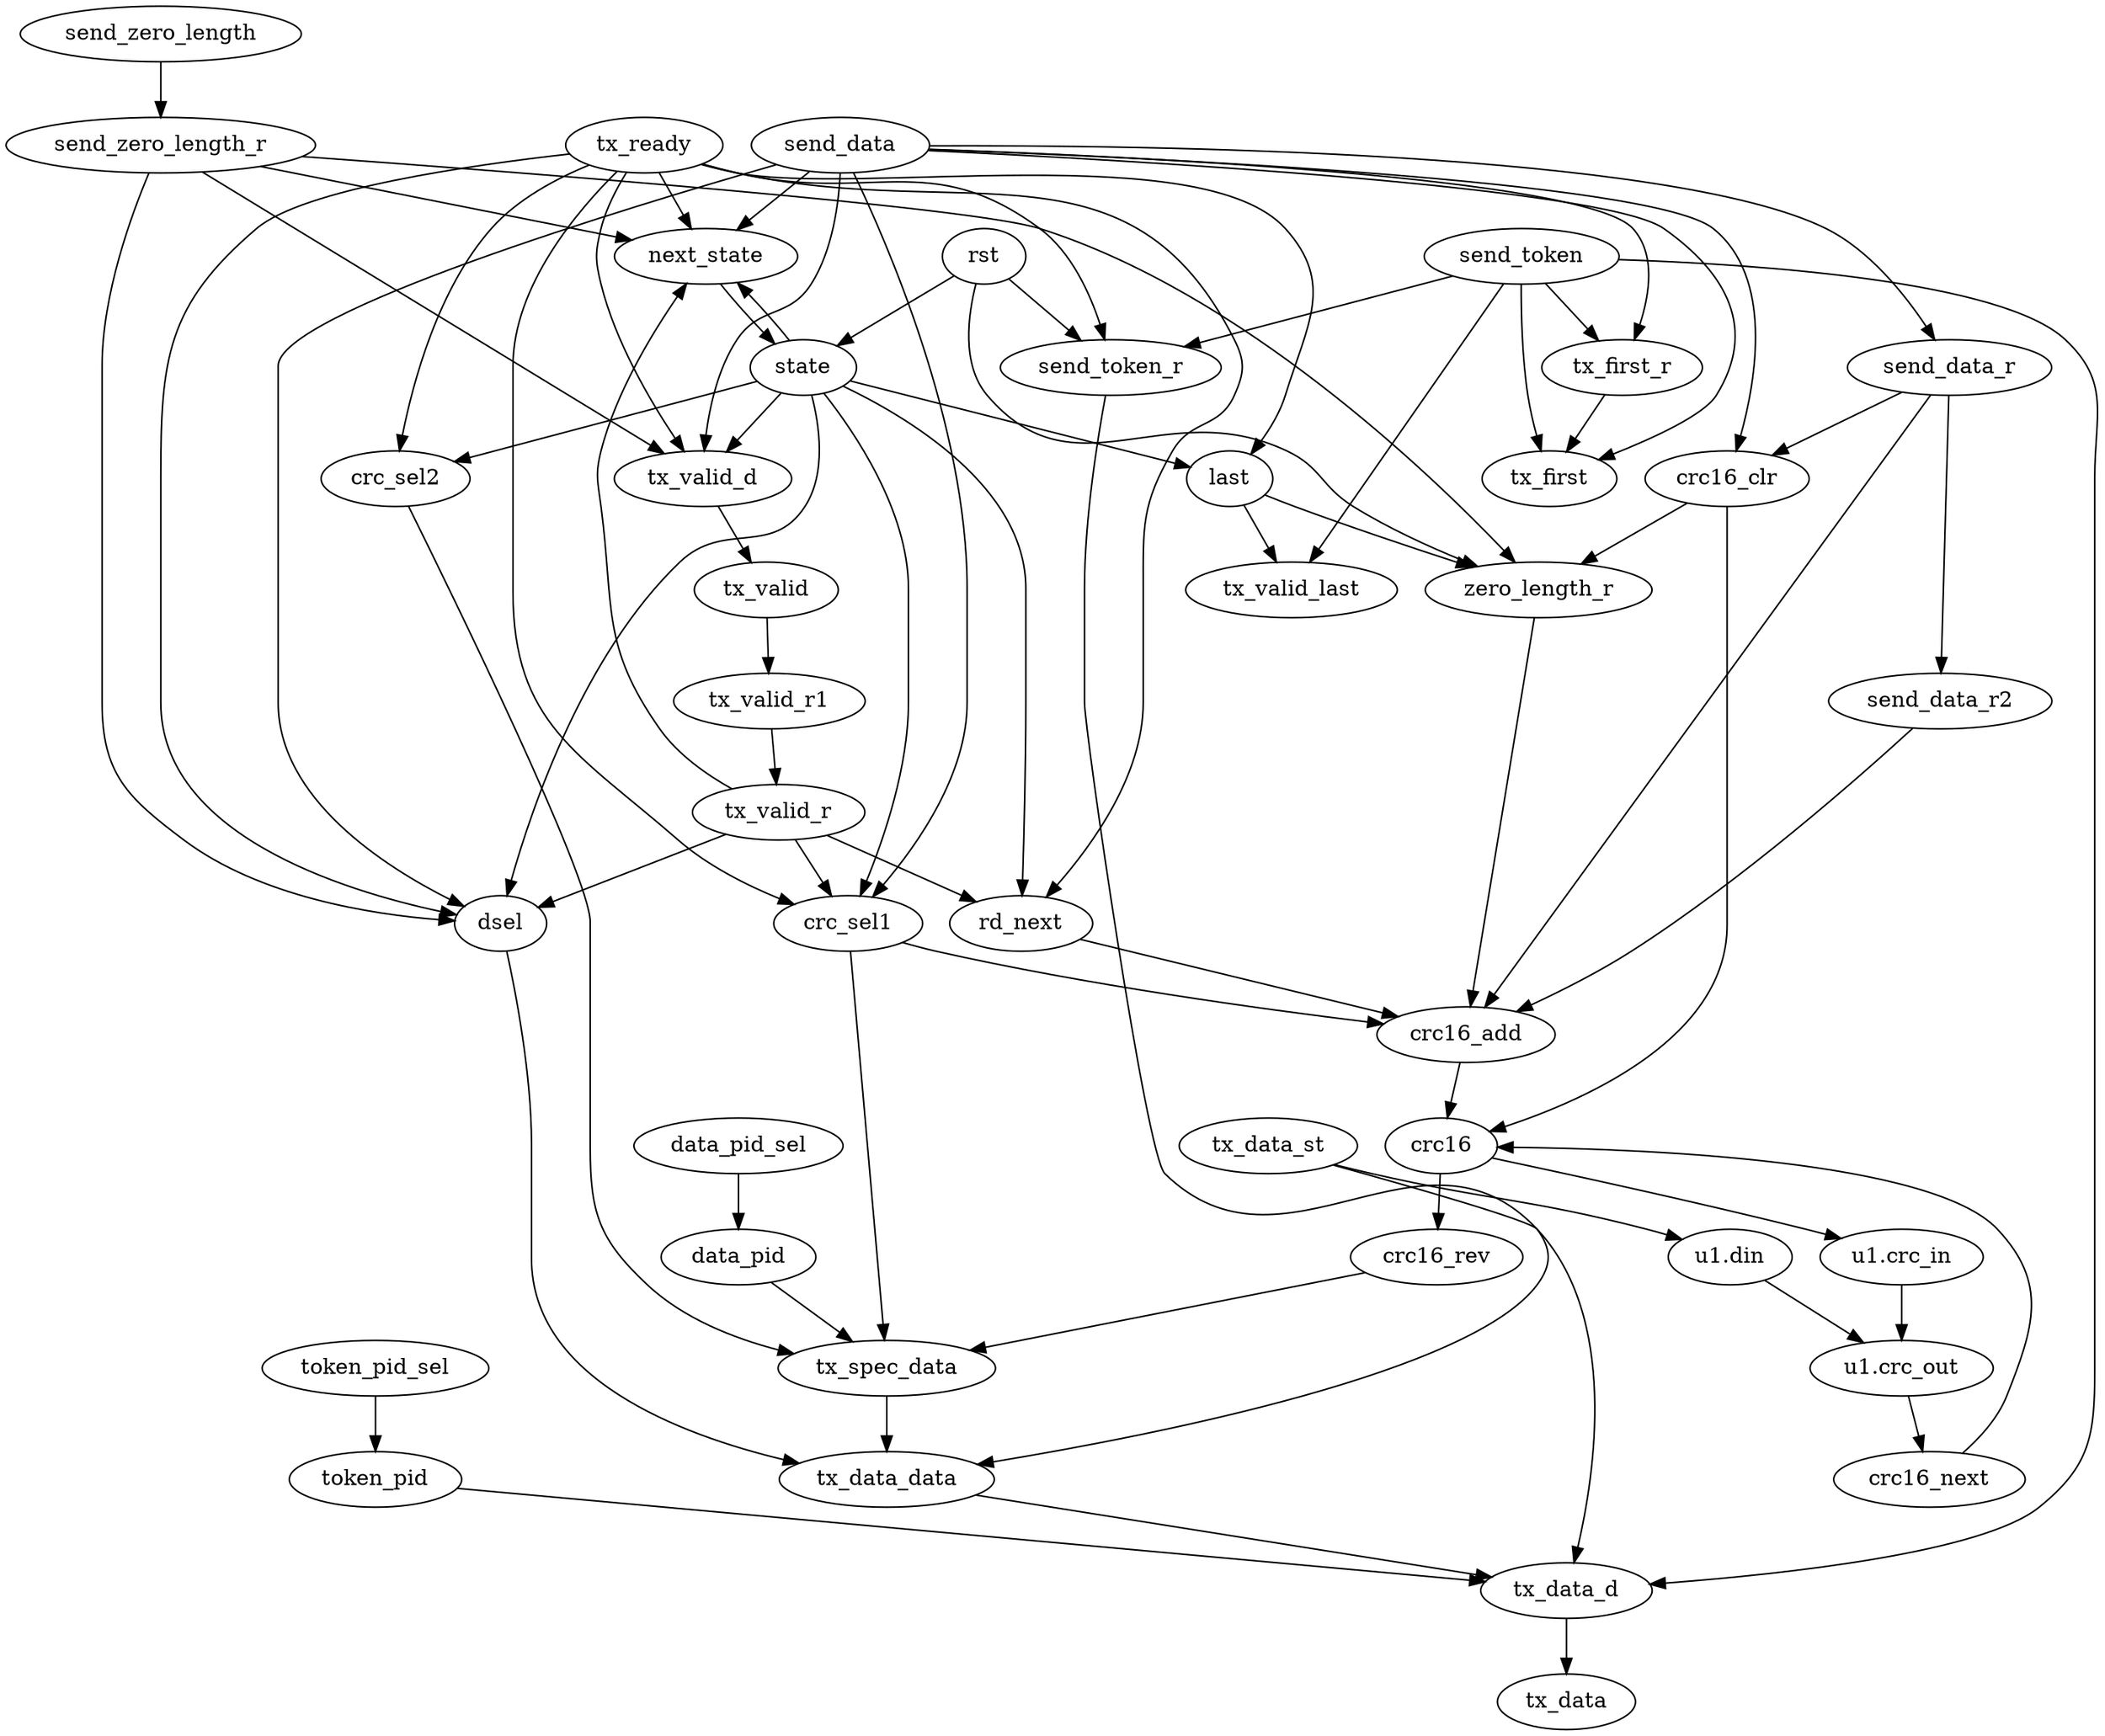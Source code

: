 strict digraph "()" {
	send_token_r -> tx_data_d	 [weight=2.0];
	send_data_r -> crc16_add	 [weight=1.0];
	send_data_r -> send_data_r2	 [weight=1.0];
	send_data_r -> crc16_clr	 [weight=1.0];
	crc_sel1 -> crc16_add	 [weight=1.0];
	crc_sel1 -> tx_spec_data	 [weight=5.0];
	crc16_add -> crc16	 [weight=1.0];
	crc_sel2 -> tx_spec_data	 [weight=3.0];
	tx_valid_r1 -> tx_valid_r	 [weight=1.0];
	send_zero_length_r -> zero_length_r	 [weight=1.0];
	send_zero_length_r -> next_state	 [weight=2.0];
	send_zero_length_r -> dsel	 [weight=2.0];
	send_zero_length_r -> tx_valid_d	 [weight=2.0];
	send_data -> send_data_r	 [weight=1.0];
	send_data -> crc_sel1	 [weight=1.0];
	send_data -> crc16_clr	 [weight=1.0];
	send_data -> next_state	 [weight=4.0];
	send_data -> dsel	 [weight=4.0];
	send_data -> tx_valid_d	 [weight=3.0];
	send_data -> tx_first_r	 [weight=1.0];
	send_data -> tx_first	 [weight=1.0];
	send_data_r2 -> crc16_add	 [weight=1.0];
	crc16_clr -> zero_length_r	 [weight=1.0];
	crc16_clr -> crc16	 [weight=2.0];
	crc16_rev -> tx_spec_data	 [weight=2.0];
	"u1.crc_out" -> crc16_next	 [weight=1.0];
	send_token -> send_token_r	 [weight=2.0];
	send_token -> tx_valid_last	 [weight=1.0];
	send_token -> tx_first_r	 [weight=1.0];
	send_token -> tx_data_d	 [weight=2.0];
	send_token -> tx_first	 [weight=1.0];
	data_pid_sel -> data_pid	 [weight=4.0];
	zero_length_r -> crc16_add	 [weight=1.0];
	send_zero_length -> send_zero_length_r	 [weight=1.0];
	crc16_next -> crc16	 [weight=1.0];
	rd_next -> crc16_add	 [weight=1.0];
	state -> crc_sel1	 [weight=3.0];
	state -> crc_sel2	 [weight=3.0];
	state -> rd_next	 [weight=1.0];
	state -> next_state	 [weight=7.0];
	state -> dsel	 [weight=8.0];
	state -> tx_valid_d	 [weight=8.0];
	state -> last	 [weight=2.0];
	tx_data_st -> tx_data_data	 [weight=1.0];
	tx_data_st -> "u1.din"	 [weight=1.0];
	token_pid -> tx_data_d	 [weight=1.0];
	"u1.crc_in" -> "u1.crc_out"	 [weight=39.0];
	tx_valid_r -> crc_sel1	 [weight=1.0];
	tx_valid_r -> rd_next	 [weight=1.0];
	tx_valid_r -> next_state	 [weight=1.0];
	tx_valid_r -> dsel	 [weight=1.0];
	tx_ready -> send_token_r	 [weight=1.0];
	tx_ready -> crc_sel1	 [weight=2.0];
	tx_ready -> crc_sel2	 [weight=1.0];
	tx_ready -> rd_next	 [weight=1.0];
	tx_ready -> next_state	 [weight=3.0];
	tx_ready -> dsel	 [weight=1.0];
	tx_ready -> tx_valid_d	 [weight=1.0];
	tx_ready -> last	 [weight=2.0];
	next_state -> state	 [weight=1.0];
	dsel -> tx_data_data	 [weight=2.0];
	tx_valid_d -> tx_valid	 [weight=1.0];
	crc16 -> crc16_rev	 [weight=16.0];
	crc16 -> "u1.crc_in"	 [weight=1.0];
	tx_spec_data -> tx_data_data	 [weight=1.0];
	tx_data_data -> tx_data_d	 [weight=1.0];
	data_pid -> tx_spec_data	 [weight=1.0];
	rst -> send_token_r	 [weight=3.0];
	rst -> zero_length_r	 [weight=3.0];
	rst -> state	 [weight=2.0];
	tx_first_r -> tx_first	 [weight=1.0];
	tx_valid -> tx_valid_r1	 [weight=1.0];
	last -> zero_length_r	 [weight=2.0];
	last -> tx_valid_last	 [weight=1.0];
	token_pid_sel -> token_pid	 [weight=4.0];
	tx_data_d -> tx_data	 [weight=1.0];
	"u1.din" -> "u1.crc_out"	 [weight=31.0];
}
